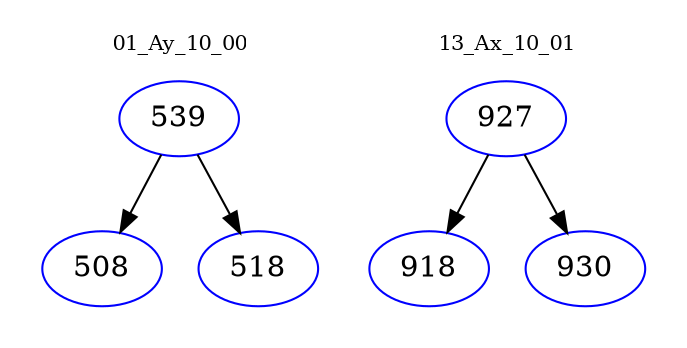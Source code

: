 digraph{
subgraph cluster_0 {
color = white
label = "01_Ay_10_00";
fontsize=10;
T0_539 [label="539", color="blue"]
T0_539 -> T0_508 [color="black"]
T0_508 [label="508", color="blue"]
T0_539 -> T0_518 [color="black"]
T0_518 [label="518", color="blue"]
}
subgraph cluster_1 {
color = white
label = "13_Ax_10_01";
fontsize=10;
T1_927 [label="927", color="blue"]
T1_927 -> T1_918 [color="black"]
T1_918 [label="918", color="blue"]
T1_927 -> T1_930 [color="black"]
T1_930 [label="930", color="blue"]
}
}
